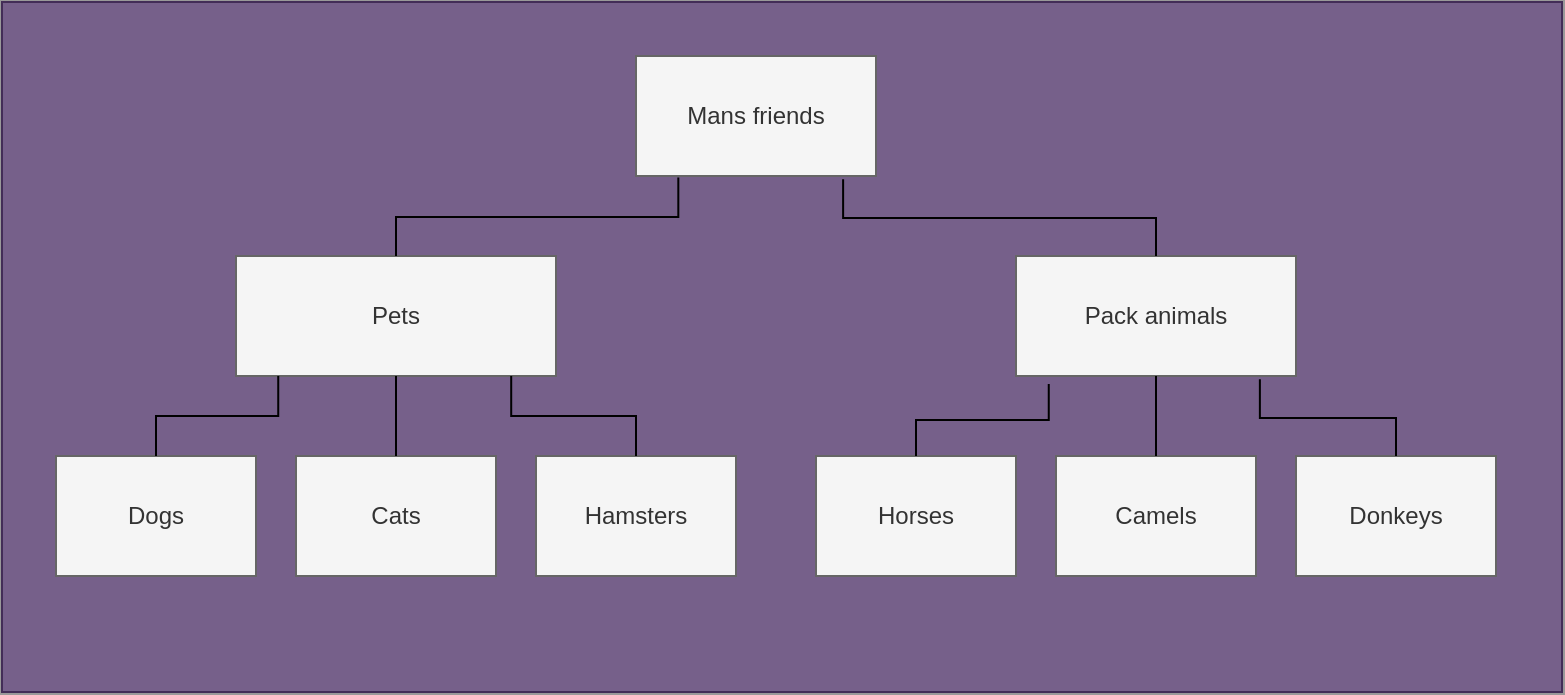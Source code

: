 <mxfile><diagram id="DVe8Nsn0Lef9T21yj-dd" name="Page-1"><mxGraphModel dx="809" dy="563" grid="0" gridSize="10" guides="1" tooltips="1" connect="1" arrows="1" fold="1" page="1" pageScale="1" pageWidth="827" pageHeight="1169" background="#999999" math="0" shadow="0"><root><mxCell id="0"/><mxCell id="1" parent="0"/><mxCell id="23" value="" style="rounded=0;whiteSpace=wrap;html=1;fillColor=#76608a;strokeColor=#432D57;fontColor=#ffffff;" parent="1" vertex="1"><mxGeometry x="23" y="33" width="780" height="345" as="geometry"/></mxCell><UserObject label="Mans friends" treeRoot="1" id="2"><mxCell style="whiteSpace=wrap;html=1;align=center;treeFolding=1;treeMoving=1;newEdgeStyle={&quot;edgeStyle&quot;:&quot;elbowEdgeStyle&quot;,&quot;startArrow&quot;:&quot;none&quot;,&quot;endArrow&quot;:&quot;none&quot;};fillColor=#f5f5f5;strokeColor=#666666;fontColor=#333333;" parent="1" vertex="1"><mxGeometry x="340" y="60" width="120" height="60" as="geometry"/></mxCell></UserObject><mxCell id="3" value="Pack animals" style="whiteSpace=wrap;html=1;align=center;verticalAlign=middle;treeFolding=1;treeMoving=1;newEdgeStyle={&quot;edgeStyle&quot;:&quot;elbowEdgeStyle&quot;,&quot;startArrow&quot;:&quot;none&quot;,&quot;endArrow&quot;:&quot;none&quot;};fillColor=#f5f5f5;strokeColor=#666666;fontColor=#333333;" parent="1" vertex="1"><mxGeometry x="530" y="160" width="140" height="60" as="geometry"/></mxCell><mxCell id="4" value="" style="edgeStyle=elbowEdgeStyle;elbow=vertical;sourcePerimeterSpacing=0;targetPerimeterSpacing=0;startArrow=none;endArrow=none;rounded=0;curved=0;exitX=0.863;exitY=1.027;exitDx=0;exitDy=0;exitPerimeter=0;" parent="1" source="2" target="3" edge="1"><mxGeometry relative="1" as="geometry"><mxPoint x="430" y="120" as="sourcePoint"/></mxGeometry></mxCell><mxCell id="5" value="Pets" style="whiteSpace=wrap;html=1;align=center;verticalAlign=middle;treeFolding=1;treeMoving=1;newEdgeStyle={&quot;edgeStyle&quot;:&quot;elbowEdgeStyle&quot;,&quot;startArrow&quot;:&quot;none&quot;,&quot;endArrow&quot;:&quot;none&quot;};fillColor=#f5f5f5;strokeColor=#666666;fontColor=#333333;" parent="1" vertex="1"><mxGeometry x="140" y="160" width="160" height="60" as="geometry"/></mxCell><mxCell id="6" value="" style="edgeStyle=elbowEdgeStyle;elbow=vertical;sourcePerimeterSpacing=0;targetPerimeterSpacing=0;startArrow=none;endArrow=none;rounded=0;curved=0;exitX=0.343;exitY=1.013;exitDx=0;exitDy=0;exitPerimeter=0;" parent="1" target="5" edge="1"><mxGeometry relative="1" as="geometry"><mxPoint x="361.16" y="120.78" as="sourcePoint"/></mxGeometry></mxCell><mxCell id="10" value="Donkeys" style="whiteSpace=wrap;html=1;align=center;verticalAlign=middle;treeFolding=1;treeMoving=1;newEdgeStyle={&quot;edgeStyle&quot;:&quot;elbowEdgeStyle&quot;,&quot;startArrow&quot;:&quot;none&quot;,&quot;endArrow&quot;:&quot;none&quot;};fillColor=#f5f5f5;strokeColor=#666666;fontColor=#333333;" parent="1" vertex="1"><mxGeometry x="670" y="260" width="100" height="60" as="geometry"/></mxCell><mxCell id="11" value="" style="edgeStyle=elbowEdgeStyle;elbow=vertical;sourcePerimeterSpacing=0;targetPerimeterSpacing=0;startArrow=none;endArrow=none;rounded=0;curved=0;exitX=0.871;exitY=1.027;exitDx=0;exitDy=0;exitPerimeter=0;" parent="1" source="3" target="10" edge="1"><mxGeometry relative="1" as="geometry"><mxPoint x="620" y="220" as="sourcePoint"/></mxGeometry></mxCell><mxCell id="12" value="Camels" style="whiteSpace=wrap;html=1;align=center;verticalAlign=middle;treeFolding=1;treeMoving=1;newEdgeStyle={&quot;edgeStyle&quot;:&quot;elbowEdgeStyle&quot;,&quot;startArrow&quot;:&quot;none&quot;,&quot;endArrow&quot;:&quot;none&quot;};fillColor=#f5f5f5;strokeColor=#666666;fontColor=#333333;" parent="1" vertex="1"><mxGeometry x="550" y="260" width="100" height="60" as="geometry"/></mxCell><mxCell id="13" value="" style="edgeStyle=elbowEdgeStyle;elbow=vertical;sourcePerimeterSpacing=0;targetPerimeterSpacing=0;startArrow=none;endArrow=none;rounded=0;curved=0;exitX=0.5;exitY=1;exitDx=0;exitDy=0;" parent="1" source="3" target="12" edge="1"><mxGeometry relative="1" as="geometry"><mxPoint x="500" y="220" as="sourcePoint"/></mxGeometry></mxCell><mxCell id="14" value="Horses" style="whiteSpace=wrap;html=1;align=center;verticalAlign=middle;treeFolding=1;treeMoving=1;newEdgeStyle={&quot;edgeStyle&quot;:&quot;elbowEdgeStyle&quot;,&quot;startArrow&quot;:&quot;none&quot;,&quot;endArrow&quot;:&quot;none&quot;};fillColor=#f5f5f5;strokeColor=#666666;fontColor=#333333;" parent="1" vertex="1"><mxGeometry x="430" y="260" width="100" height="60" as="geometry"/></mxCell><mxCell id="15" value="" style="edgeStyle=elbowEdgeStyle;elbow=vertical;sourcePerimeterSpacing=0;targetPerimeterSpacing=0;startArrow=none;endArrow=none;rounded=0;curved=0;exitX=0.117;exitY=1.067;exitDx=0;exitDy=0;exitPerimeter=0;" parent="1" source="3" target="14" edge="1"><mxGeometry relative="1" as="geometry"><mxPoint x="410" y="220" as="sourcePoint"/></mxGeometry></mxCell><mxCell id="16" value="Hamsters" style="whiteSpace=wrap;html=1;align=center;verticalAlign=middle;treeFolding=1;treeMoving=1;newEdgeStyle={&quot;edgeStyle&quot;:&quot;elbowEdgeStyle&quot;,&quot;startArrow&quot;:&quot;none&quot;,&quot;endArrow&quot;:&quot;none&quot;};fillColor=#f5f5f5;strokeColor=#666666;fontColor=#333333;" parent="1" vertex="1"><mxGeometry x="290" y="260" width="100" height="60" as="geometry"/></mxCell><mxCell id="17" value="" style="edgeStyle=elbowEdgeStyle;elbow=vertical;sourcePerimeterSpacing=0;targetPerimeterSpacing=0;startArrow=none;endArrow=none;rounded=0;curved=0;exitX=0.86;exitY=1;exitDx=0;exitDy=0;exitPerimeter=0;" parent="1" source="5" target="16" edge="1"><mxGeometry relative="1" as="geometry"><mxPoint x="280" y="230" as="sourcePoint"/></mxGeometry></mxCell><mxCell id="18" value="Cats" style="whiteSpace=wrap;html=1;align=center;verticalAlign=middle;treeFolding=1;treeMoving=1;newEdgeStyle={&quot;edgeStyle&quot;:&quot;elbowEdgeStyle&quot;,&quot;startArrow&quot;:&quot;none&quot;,&quot;endArrow&quot;:&quot;none&quot;};fillColor=#f5f5f5;strokeColor=#666666;fontColor=#333333;" parent="1" vertex="1"><mxGeometry x="170" y="260" width="100" height="60" as="geometry"/></mxCell><mxCell id="19" value="" style="edgeStyle=elbowEdgeStyle;elbow=vertical;sourcePerimeterSpacing=0;targetPerimeterSpacing=0;startArrow=none;endArrow=none;rounded=0;curved=0;exitX=0.5;exitY=1;exitDx=0;exitDy=0;" parent="1" source="5" target="18" edge="1"><mxGeometry relative="1" as="geometry"><mxPoint x="120" y="220" as="sourcePoint"/></mxGeometry></mxCell><mxCell id="20" value="Dogs" style="whiteSpace=wrap;html=1;align=center;verticalAlign=middle;treeFolding=1;treeMoving=1;newEdgeStyle={&quot;edgeStyle&quot;:&quot;elbowEdgeStyle&quot;,&quot;startArrow&quot;:&quot;none&quot;,&quot;endArrow&quot;:&quot;none&quot;};fillColor=#f5f5f5;strokeColor=#666666;fontColor=#333333;" parent="1" vertex="1"><mxGeometry x="50" y="260" width="100" height="60" as="geometry"/></mxCell><mxCell id="21" value="" style="edgeStyle=elbowEdgeStyle;elbow=vertical;sourcePerimeterSpacing=0;targetPerimeterSpacing=0;startArrow=none;endArrow=none;rounded=0;curved=0;exitX=0.132;exitY=1;exitDx=0;exitDy=0;exitPerimeter=0;" parent="1" source="5" target="20" edge="1"><mxGeometry relative="1" as="geometry"><mxPoint x="30" y="220" as="sourcePoint"/></mxGeometry></mxCell></root></mxGraphModel></diagram></mxfile>